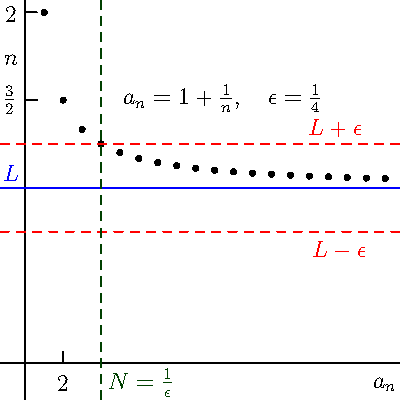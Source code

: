 size(200,200,IgnoreAspect);
import graph;

real L=1;
real epsilon=0.25;

real a(int n) {return L+1/n;}

for(int i=1; i < 20; ++i)
  dot((i,a(i)));

real n=1/epsilon;

xaxis(Label("$a_n$",align=2S));
yaxis(Label("$n$",0.85));

xtick("$2$",2);
ytick("$\frac{3}{2}$",3/2);
ytick("$2$",2);

yequals(Label("$L$",0,up),L,extend=true,blue);
yequals(Label("$L+\epsilon$",1,W+up),L+epsilon,extend=true,red+dashed);
yequals(Label("$L-\epsilon$",1,W+1.2down),L-epsilon,extend=true,red+dashed);

xequals(n,extend=true,darkgreen+dashed);
labelx(shift(0,-10)*"$N=\frac{1}{\epsilon}$",n,E,darkgreen);

label("$a_n=1+\frac{1}{n},\quad \epsilon=\frac{1}{4}$",point((0,1)),10S+E);
